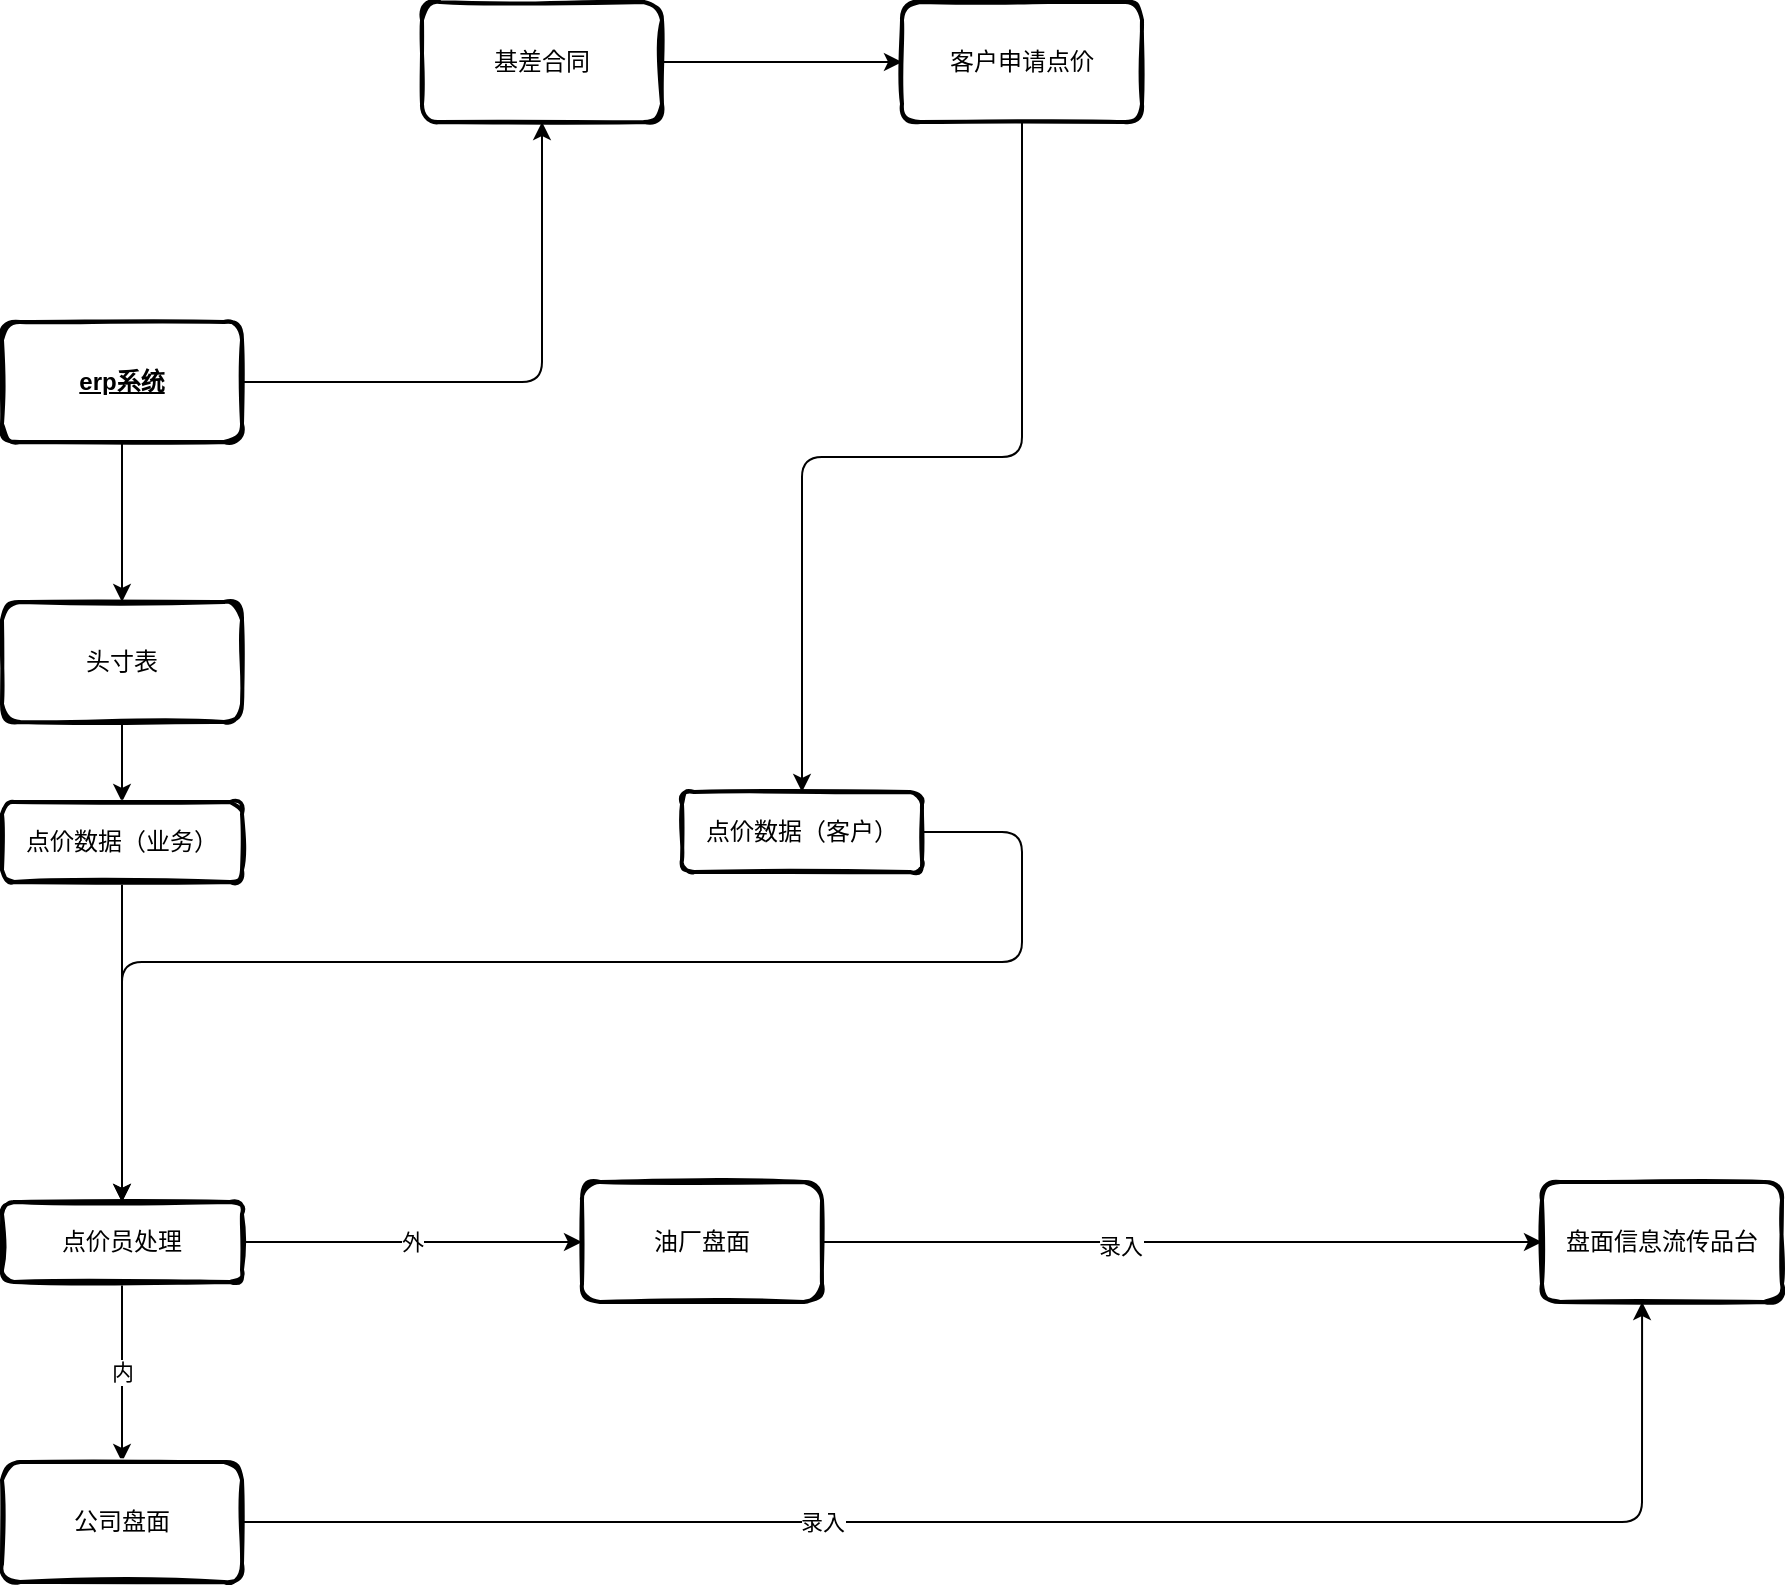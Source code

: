 <mxfile version="14.2.4" type="github">
  <diagram id="lXcrfVVGrMA9aEeiEGAd" name="Page-1">
    <mxGraphModel dx="1422" dy="772" grid="1" gridSize="10" guides="1" tooltips="1" connect="1" arrows="1" fold="1" page="1" pageScale="1" pageWidth="827" pageHeight="1169" math="0" shadow="0">
      <root>
        <mxCell id="0" />
        <mxCell id="1" parent="0" />
        <mxCell id="QCMrL3q-_LH4yGfjp8Oc-3" style="edgeStyle=orthogonalEdgeStyle;curved=0;rounded=1;sketch=0;orthogonalLoop=1;jettySize=auto;html=1;" parent="1" source="QCMrL3q-_LH4yGfjp8Oc-1" edge="1">
          <mxGeometry relative="1" as="geometry">
            <mxPoint x="220" y="490" as="targetPoint" />
          </mxGeometry>
        </mxCell>
        <mxCell id="QCMrL3q-_LH4yGfjp8Oc-22" style="edgeStyle=orthogonalEdgeStyle;curved=0;rounded=1;sketch=0;orthogonalLoop=1;jettySize=auto;html=1;entryX=0.5;entryY=1;entryDx=0;entryDy=0;" parent="1" source="QCMrL3q-_LH4yGfjp8Oc-1" target="QCMrL3q-_LH4yGfjp8Oc-20" edge="1">
          <mxGeometry relative="1" as="geometry" />
        </mxCell>
        <mxCell id="QCMrL3q-_LH4yGfjp8Oc-1" value="&lt;b&gt;&lt;u&gt;&lt;font color=&quot;#000000&quot;&gt;erp系统&lt;/font&gt;&lt;/u&gt;&lt;/b&gt;" style="rounded=1;whiteSpace=wrap;html=1;strokeWidth=2;fillWeight=4;hachureGap=8;hachureAngle=45;sketch=1;" parent="1" vertex="1">
          <mxGeometry x="160" y="350" width="120" height="60" as="geometry" />
        </mxCell>
        <mxCell id="QCMrL3q-_LH4yGfjp8Oc-13" style="edgeStyle=orthogonalEdgeStyle;curved=0;rounded=1;sketch=0;orthogonalLoop=1;jettySize=auto;html=1;entryX=0.5;entryY=0;entryDx=0;entryDy=0;" parent="1" source="QCMrL3q-_LH4yGfjp8Oc-4" target="QCMrL3q-_LH4yGfjp8Oc-7" edge="1">
          <mxGeometry relative="1" as="geometry" />
        </mxCell>
        <mxCell id="QCMrL3q-_LH4yGfjp8Oc-4" value="头寸表" style="rounded=1;whiteSpace=wrap;html=1;strokeWidth=2;fillWeight=4;hachureGap=8;hachureAngle=45;sketch=1;" parent="1" vertex="1">
          <mxGeometry x="160" y="490" width="120" height="60" as="geometry" />
        </mxCell>
        <mxCell id="QCMrL3q-_LH4yGfjp8Oc-14" style="edgeStyle=orthogonalEdgeStyle;curved=0;rounded=1;sketch=0;orthogonalLoop=1;jettySize=auto;html=1;entryX=0.5;entryY=0;entryDx=0;entryDy=0;" parent="1" source="QCMrL3q-_LH4yGfjp8Oc-7" target="QCMrL3q-_LH4yGfjp8Oc-10" edge="1">
          <mxGeometry relative="1" as="geometry" />
        </mxCell>
        <mxCell id="QCMrL3q-_LH4yGfjp8Oc-7" value="点价数据（业务）" style="rounded=1;whiteSpace=wrap;html=1;strokeWidth=2;fillWeight=4;hachureGap=8;hachureAngle=45;sketch=1;" parent="1" vertex="1">
          <mxGeometry x="160" y="590" width="120" height="40" as="geometry" />
        </mxCell>
        <mxCell id="QCMrL3q-_LH4yGfjp8Oc-18" value="内" style="edgeStyle=orthogonalEdgeStyle;curved=0;rounded=1;sketch=0;orthogonalLoop=1;jettySize=auto;html=1;entryX=0.5;entryY=0;entryDx=0;entryDy=0;" parent="1" source="QCMrL3q-_LH4yGfjp8Oc-10" target="QCMrL3q-_LH4yGfjp8Oc-16" edge="1">
          <mxGeometry relative="1" as="geometry" />
        </mxCell>
        <mxCell id="QCMrL3q-_LH4yGfjp8Oc-19" value="外" style="edgeStyle=orthogonalEdgeStyle;curved=0;rounded=1;sketch=0;orthogonalLoop=1;jettySize=auto;html=1;entryX=0;entryY=0.5;entryDx=0;entryDy=0;" parent="1" source="QCMrL3q-_LH4yGfjp8Oc-10" target="QCMrL3q-_LH4yGfjp8Oc-12" edge="1">
          <mxGeometry relative="1" as="geometry" />
        </mxCell>
        <mxCell id="QCMrL3q-_LH4yGfjp8Oc-10" value="点价员处理" style="rounded=1;whiteSpace=wrap;html=1;strokeWidth=2;fillWeight=4;hachureGap=8;hachureAngle=45;sketch=1;" parent="1" vertex="1">
          <mxGeometry x="160" y="790" width="120" height="40" as="geometry" />
        </mxCell>
        <mxCell id="QCMrL3q-_LH4yGfjp8Oc-32" style="edgeStyle=orthogonalEdgeStyle;curved=0;rounded=1;sketch=0;orthogonalLoop=1;jettySize=auto;html=1;entryX=0;entryY=0.5;entryDx=0;entryDy=0;" parent="1" source="QCMrL3q-_LH4yGfjp8Oc-12" target="QCMrL3q-_LH4yGfjp8Oc-29" edge="1">
          <mxGeometry relative="1" as="geometry" />
        </mxCell>
        <mxCell id="QCMrL3q-_LH4yGfjp8Oc-35" value="录入" style="edgeLabel;html=1;align=center;verticalAlign=middle;resizable=0;points=[];" parent="QCMrL3q-_LH4yGfjp8Oc-32" vertex="1" connectable="0">
          <mxGeometry x="-0.172" y="-2" relative="1" as="geometry">
            <mxPoint as="offset" />
          </mxGeometry>
        </mxCell>
        <mxCell id="QCMrL3q-_LH4yGfjp8Oc-12" value="油厂盘面" style="rounded=1;whiteSpace=wrap;html=1;strokeWidth=2;fillWeight=4;hachureGap=8;hachureAngle=45;sketch=1;" parent="1" vertex="1">
          <mxGeometry x="450" y="780" width="120" height="60" as="geometry" />
        </mxCell>
        <mxCell id="QCMrL3q-_LH4yGfjp8Oc-31" value="录入" style="edgeStyle=orthogonalEdgeStyle;curved=0;rounded=1;sketch=0;orthogonalLoop=1;jettySize=auto;html=1;entryX=0.417;entryY=1;entryDx=0;entryDy=0;entryPerimeter=0;" parent="1" source="QCMrL3q-_LH4yGfjp8Oc-16" target="QCMrL3q-_LH4yGfjp8Oc-29" edge="1">
          <mxGeometry x="-0.284" relative="1" as="geometry">
            <mxPoint as="offset" />
          </mxGeometry>
        </mxCell>
        <mxCell id="QCMrL3q-_LH4yGfjp8Oc-16" value="公司盘面" style="rounded=1;whiteSpace=wrap;html=1;strokeWidth=2;fillWeight=4;hachureGap=8;hachureAngle=45;sketch=1;" parent="1" vertex="1">
          <mxGeometry x="160" y="920" width="120" height="60" as="geometry" />
        </mxCell>
        <mxCell id="QCMrL3q-_LH4yGfjp8Oc-23" style="edgeStyle=orthogonalEdgeStyle;curved=0;rounded=1;sketch=0;orthogonalLoop=1;jettySize=auto;html=1;" parent="1" source="QCMrL3q-_LH4yGfjp8Oc-20" target="QCMrL3q-_LH4yGfjp8Oc-24" edge="1">
          <mxGeometry relative="1" as="geometry">
            <mxPoint x="650" y="220" as="targetPoint" />
          </mxGeometry>
        </mxCell>
        <mxCell id="QCMrL3q-_LH4yGfjp8Oc-20" value="基差合同" style="rounded=1;whiteSpace=wrap;html=1;strokeWidth=2;fillWeight=4;hachureGap=8;hachureAngle=45;sketch=1;" parent="1" vertex="1">
          <mxGeometry x="370" y="190" width="120" height="60" as="geometry" />
        </mxCell>
        <mxCell id="QCMrL3q-_LH4yGfjp8Oc-25" style="edgeStyle=orthogonalEdgeStyle;curved=0;rounded=1;sketch=0;orthogonalLoop=1;jettySize=auto;html=1;" parent="1" source="QCMrL3q-_LH4yGfjp8Oc-24" target="QCMrL3q-_LH4yGfjp8Oc-26" edge="1">
          <mxGeometry relative="1" as="geometry">
            <mxPoint x="670" y="320" as="targetPoint" />
          </mxGeometry>
        </mxCell>
        <mxCell id="QCMrL3q-_LH4yGfjp8Oc-24" value="客户申请点价" style="rounded=1;whiteSpace=wrap;html=1;strokeWidth=2;fillWeight=4;hachureGap=8;hachureAngle=45;sketch=1;" parent="1" vertex="1">
          <mxGeometry x="610" y="190" width="120" height="60" as="geometry" />
        </mxCell>
        <mxCell id="QCMrL3q-_LH4yGfjp8Oc-28" style="edgeStyle=orthogonalEdgeStyle;curved=0;rounded=1;sketch=0;orthogonalLoop=1;jettySize=auto;html=1;" parent="1" source="QCMrL3q-_LH4yGfjp8Oc-26" target="QCMrL3q-_LH4yGfjp8Oc-10" edge="1">
          <mxGeometry relative="1" as="geometry">
            <Array as="points">
              <mxPoint x="670" y="670" />
              <mxPoint x="220" y="670" />
            </Array>
          </mxGeometry>
        </mxCell>
        <mxCell id="QCMrL3q-_LH4yGfjp8Oc-26" value="点价数据（客户）" style="rounded=1;whiteSpace=wrap;html=1;strokeWidth=2;fillWeight=4;hachureGap=8;hachureAngle=45;sketch=1;" parent="1" vertex="1">
          <mxGeometry x="500" y="585" width="120" height="40" as="geometry" />
        </mxCell>
        <mxCell id="QCMrL3q-_LH4yGfjp8Oc-29" value="盘面信息流传品台" style="rounded=1;whiteSpace=wrap;html=1;strokeWidth=2;fillWeight=4;hachureGap=8;hachureAngle=45;sketch=1;fillColor=none;" parent="1" vertex="1">
          <mxGeometry x="930" y="780" width="120" height="60" as="geometry" />
        </mxCell>
      </root>
    </mxGraphModel>
  </diagram>
</mxfile>
